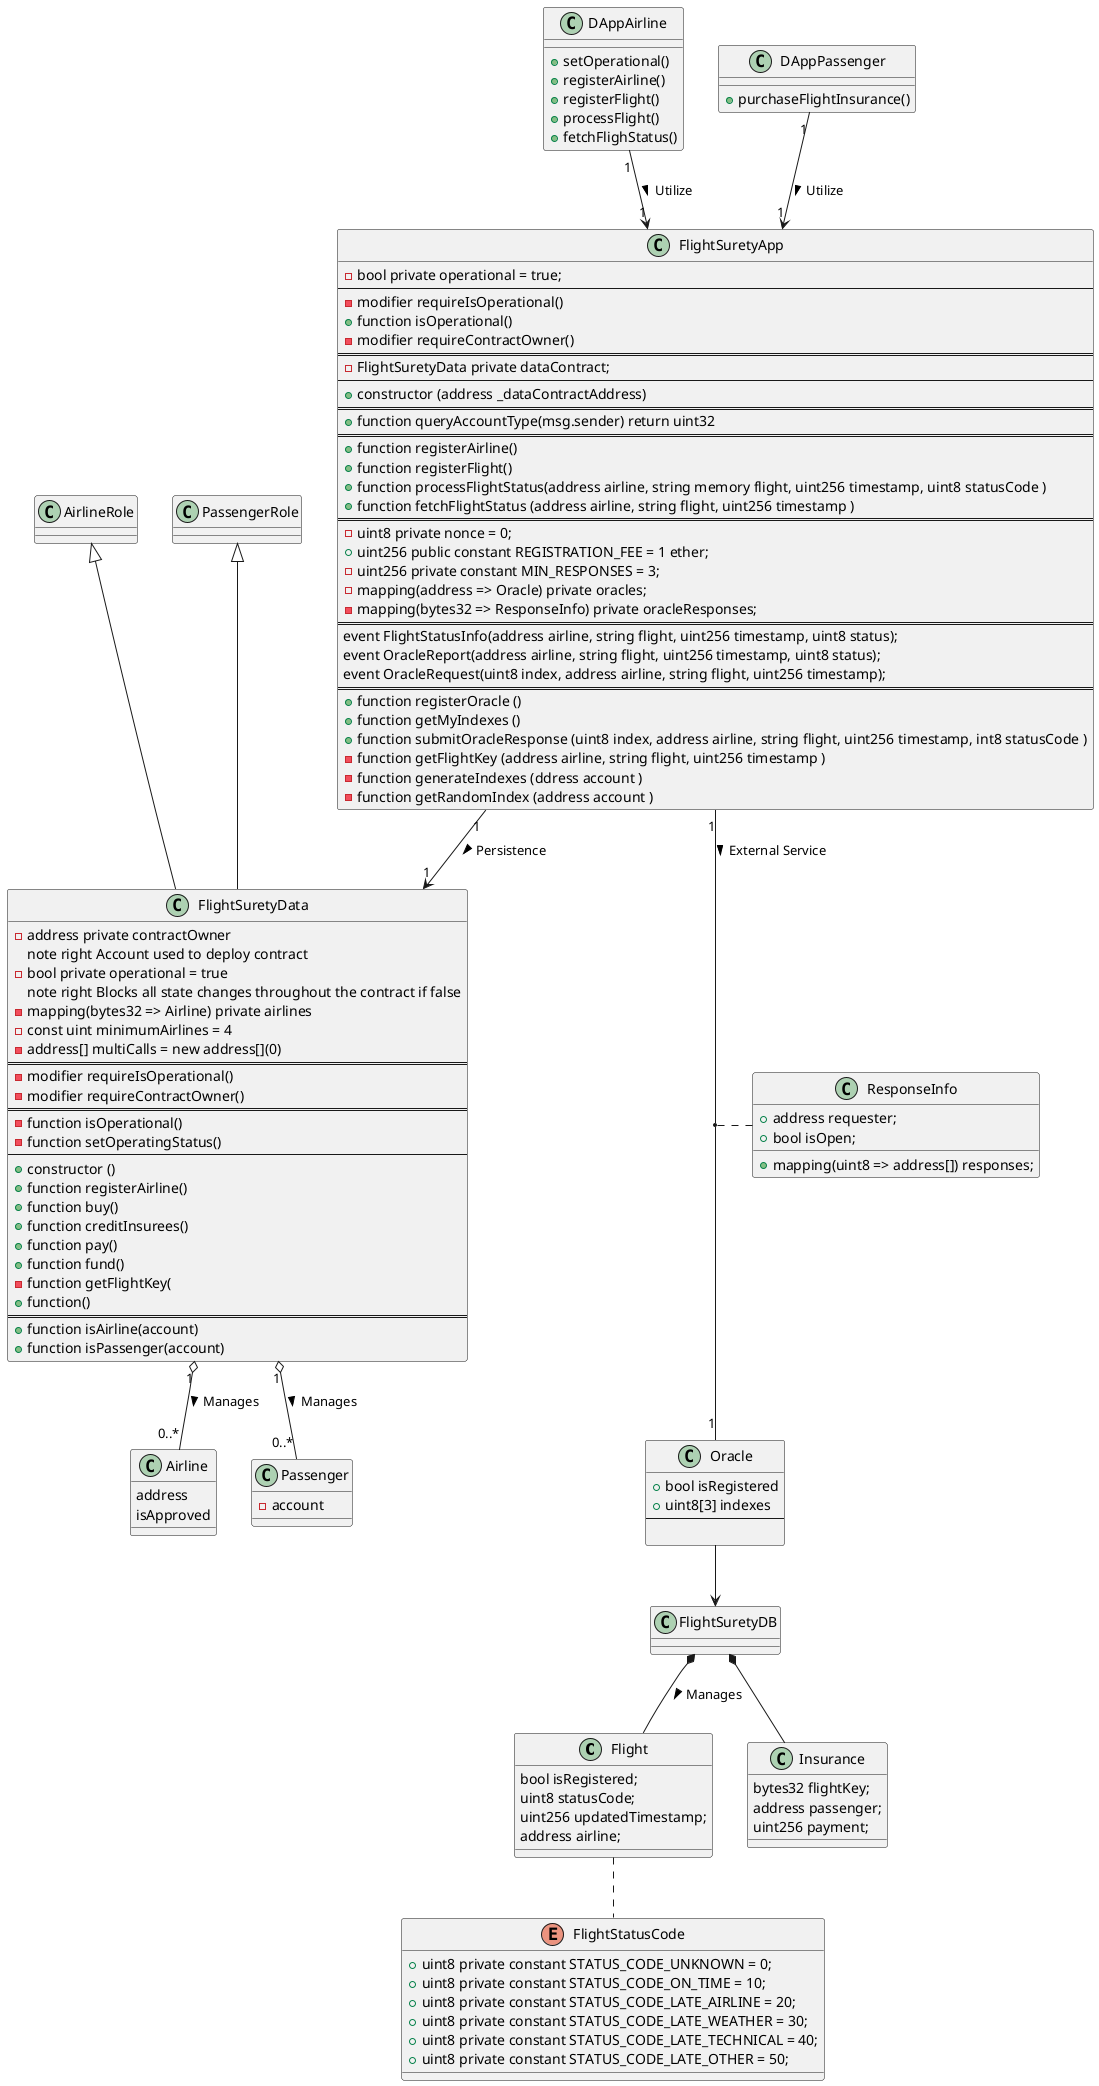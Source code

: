 @startuml

Class Flight {
    {field} bool isRegistered;
    {field} uint8 statusCode;
    {field} uint256 updatedTimestamp;
    {field} address airline;
}

Class Airline {
    {field} address
    {field} isApproved
}

class Passenger {
    - account
}

class Flight {

}

class Insurance {
    bytes32 flightKey;
    address passenger;
    uint256 payment;
}

class DAppAirline {
    + setOperational()
    + registerAirline()
    + registerFlight()
    + processFlight()
    + fetchFlighStatus()
}

class DAppPassenger {
    + purchaseFlightInsurance()
}

class Oracle {
    + bool isRegistered
    + uint8[3] indexes
    --

}

class FlightSuretyDB {

}

class ResponseInfo {
    + address requester;
    + bool isOpen;
    + mapping(uint8 => address[]) responses;
}

enum FlightStatusCode {
    + uint8 private constant STATUS_CODE_UNKNOWN = 0;
    + uint8 private constant STATUS_CODE_ON_TIME = 10;
    + uint8 private constant STATUS_CODE_LATE_AIRLINE = 20;
    + uint8 private constant STATUS_CODE_LATE_WEATHER = 30;
    + uint8 private constant STATUS_CODE_LATE_TECHNICAL = 40;
    + uint8 private constant STATUS_CODE_LATE_OTHER = 50;
}

class FlightSuretyApp {
    - bool private operational = true;
    --
    - modifier requireIsOperational()
    + function isOperational()
    - modifier requireContractOwner()
    ==
    - FlightSuretyData private dataContract;
    --
    + constructor (address _dataContractAddress) 
    ==
    + function queryAccountType(msg.sender) return uint32
    ==
    + function registerAirline()
    + function registerFlight()
    + function processFlightStatus(address airline, string memory flight, uint256 timestamp, uint8 statusCode )
    + function fetchFlightStatus (address airline, string flight, uint256 timestamp )
    ==
    - {field} uint8 private nonce = 0;
    + {field} uint256 public constant REGISTRATION_FEE = 1 ether;
    - {field} uint256 private constant MIN_RESPONSES = 3;
    - {field} mapping(address => Oracle) private oracles;
    - mapping(bytes32 => ResponseInfo) private oracleResponses;
    ==
    event FlightStatusInfo(address airline, string flight, uint256 timestamp, uint8 status);
    event OracleReport(address airline, string flight, uint256 timestamp, uint8 status);
    event OracleRequest(uint8 index, address airline, string flight, uint256 timestamp);
    ==
    + function registerOracle ()
    + function getMyIndexes ()
    + function submitOracleResponse (uint8 index, address airline, string flight, uint256 timestamp, int8 statusCode )
    - function getFlightKey (address airline, string flight, uint256 timestamp )
    - function generateIndexes (ddress account )
    - function getRandomIndex (address account )
}

class FlightSuretyData {
    - address private contractOwner
        note right Account used to deploy contract
    - bool private operational = true
        note right Blocks all state changes throughout the contract if false
    - mapping(bytes32 => Airline) private airlines
    - const uint minimumAirlines = 4
    - address[] multiCalls = new address[](0)
    ==
    - modifier requireIsOperational()
    - modifier requireContractOwner()
    ==
    - function isOperational()
    - function setOperatingStatus()
    --
    + {method} constructor ()
    + function registerAirline()
    + function buy()
    + function creditInsurees()
    + function pay()
    + function fund()
    - function getFlightKey(
    + function()
    ==
    + function isAirline(account)
    + function isPassenger(account)
}

class AirlineRole {

}

class PassengerRole {

}

DAppAirline "1" -->  "1" FlightSuretyApp : Utilize >
DAppPassenger "1" -->  "1" FlightSuretyApp : Utilize >
FlightSuretyApp "1" --> "1" FlightSuretyData : Persistence >
FlightSuretyApp "1" --  "1" Oracle : External Service >
FlightSuretyData "1" o--  "0..*" Airline : Manages >
FlightSuretyData "1" o--  "0..*" Passenger : Manages >
AirlineRole <|-- FlightSuretyData
PassengerRole <|-- FlightSuretyData
Oracle --> FlightSuretyDB
FlightSuretyDB *-- Insurance
FlightSuretyDB *-- Flight : Manages >
(FlightSuretyApp, Oracle) .. ResponseInfo
Flight .. FlightStatusCode

@enduml